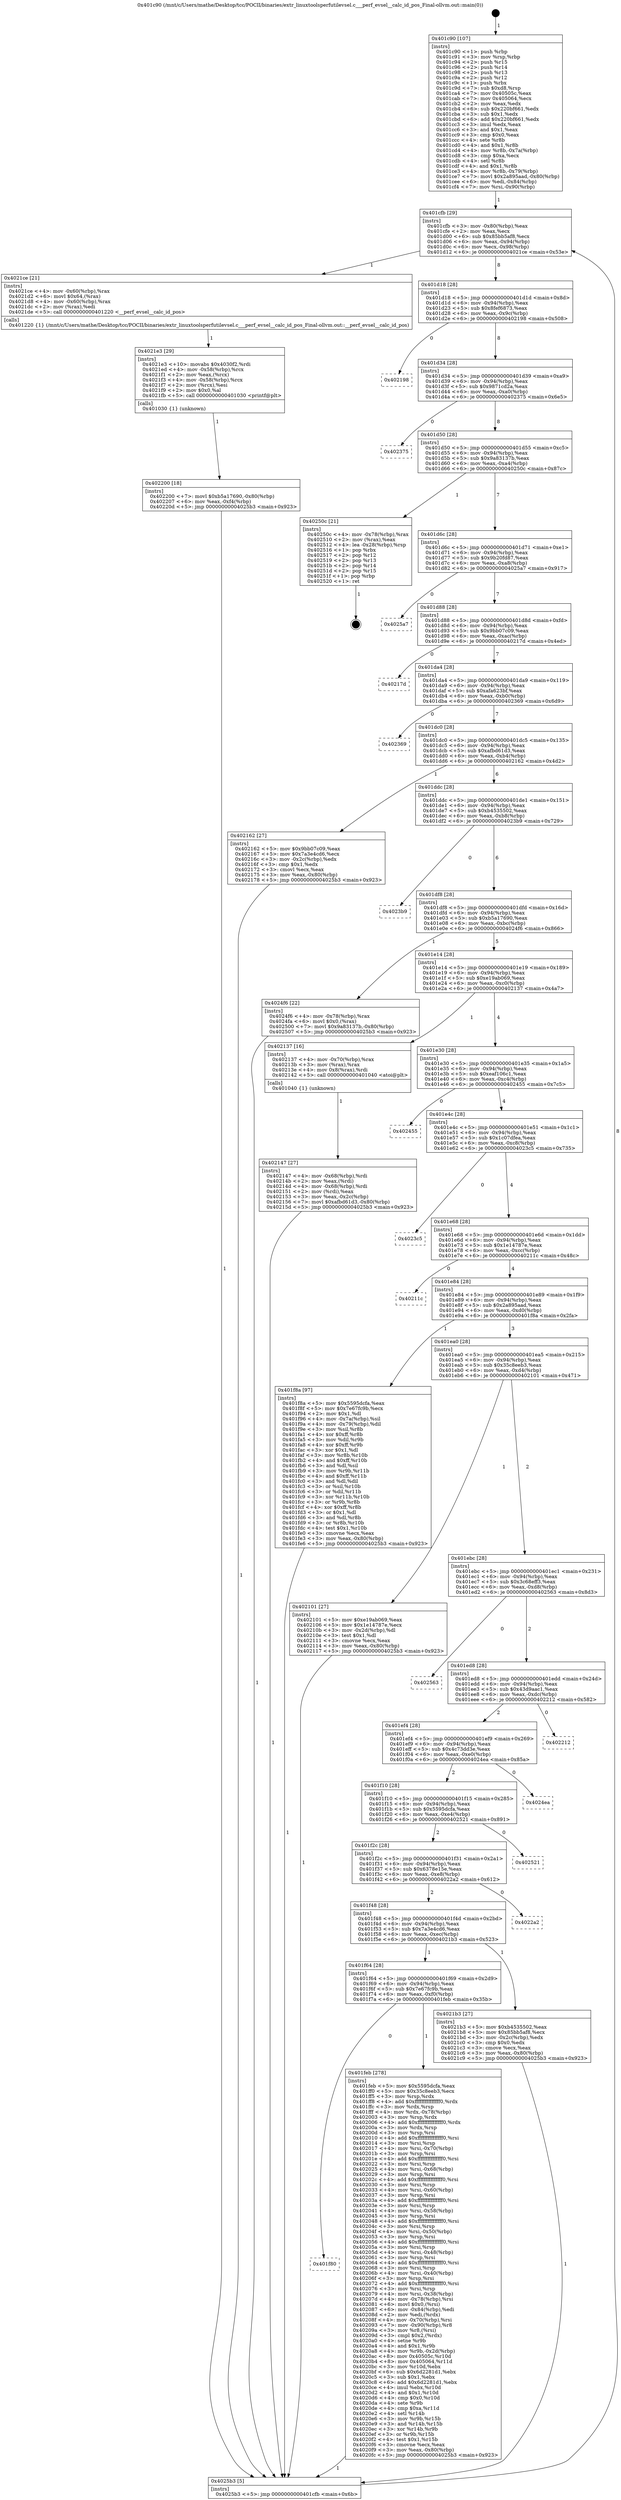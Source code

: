 digraph "0x401c90" {
  label = "0x401c90 (/mnt/c/Users/mathe/Desktop/tcc/POCII/binaries/extr_linuxtoolsperfutilevsel.c___perf_evsel__calc_id_pos_Final-ollvm.out::main(0))"
  labelloc = "t"
  node[shape=record]

  Entry [label="",width=0.3,height=0.3,shape=circle,fillcolor=black,style=filled]
  "0x401cfb" [label="{
     0x401cfb [29]\l
     | [instrs]\l
     &nbsp;&nbsp;0x401cfb \<+3\>: mov -0x80(%rbp),%eax\l
     &nbsp;&nbsp;0x401cfe \<+2\>: mov %eax,%ecx\l
     &nbsp;&nbsp;0x401d00 \<+6\>: sub $0x85bb5af8,%ecx\l
     &nbsp;&nbsp;0x401d06 \<+6\>: mov %eax,-0x94(%rbp)\l
     &nbsp;&nbsp;0x401d0c \<+6\>: mov %ecx,-0x98(%rbp)\l
     &nbsp;&nbsp;0x401d12 \<+6\>: je 00000000004021ce \<main+0x53e\>\l
  }"]
  "0x4021ce" [label="{
     0x4021ce [21]\l
     | [instrs]\l
     &nbsp;&nbsp;0x4021ce \<+4\>: mov -0x60(%rbp),%rax\l
     &nbsp;&nbsp;0x4021d2 \<+6\>: movl $0x64,(%rax)\l
     &nbsp;&nbsp;0x4021d8 \<+4\>: mov -0x60(%rbp),%rax\l
     &nbsp;&nbsp;0x4021dc \<+2\>: mov (%rax),%edi\l
     &nbsp;&nbsp;0x4021de \<+5\>: call 0000000000401220 \<__perf_evsel__calc_id_pos\>\l
     | [calls]\l
     &nbsp;&nbsp;0x401220 \{1\} (/mnt/c/Users/mathe/Desktop/tcc/POCII/binaries/extr_linuxtoolsperfutilevsel.c___perf_evsel__calc_id_pos_Final-ollvm.out::__perf_evsel__calc_id_pos)\l
  }"]
  "0x401d18" [label="{
     0x401d18 [28]\l
     | [instrs]\l
     &nbsp;&nbsp;0x401d18 \<+5\>: jmp 0000000000401d1d \<main+0x8d\>\l
     &nbsp;&nbsp;0x401d1d \<+6\>: mov -0x94(%rbp),%eax\l
     &nbsp;&nbsp;0x401d23 \<+5\>: sub $0x8fef6873,%eax\l
     &nbsp;&nbsp;0x401d28 \<+6\>: mov %eax,-0x9c(%rbp)\l
     &nbsp;&nbsp;0x401d2e \<+6\>: je 0000000000402198 \<main+0x508\>\l
  }"]
  Exit [label="",width=0.3,height=0.3,shape=circle,fillcolor=black,style=filled,peripheries=2]
  "0x402198" [label="{
     0x402198\l
  }", style=dashed]
  "0x401d34" [label="{
     0x401d34 [28]\l
     | [instrs]\l
     &nbsp;&nbsp;0x401d34 \<+5\>: jmp 0000000000401d39 \<main+0xa9\>\l
     &nbsp;&nbsp;0x401d39 \<+6\>: mov -0x94(%rbp),%eax\l
     &nbsp;&nbsp;0x401d3f \<+5\>: sub $0x9871cd2a,%eax\l
     &nbsp;&nbsp;0x401d44 \<+6\>: mov %eax,-0xa0(%rbp)\l
     &nbsp;&nbsp;0x401d4a \<+6\>: je 0000000000402375 \<main+0x6e5\>\l
  }"]
  "0x402200" [label="{
     0x402200 [18]\l
     | [instrs]\l
     &nbsp;&nbsp;0x402200 \<+7\>: movl $0xb5a17690,-0x80(%rbp)\l
     &nbsp;&nbsp;0x402207 \<+6\>: mov %eax,-0xf4(%rbp)\l
     &nbsp;&nbsp;0x40220d \<+5\>: jmp 00000000004025b3 \<main+0x923\>\l
  }"]
  "0x402375" [label="{
     0x402375\l
  }", style=dashed]
  "0x401d50" [label="{
     0x401d50 [28]\l
     | [instrs]\l
     &nbsp;&nbsp;0x401d50 \<+5\>: jmp 0000000000401d55 \<main+0xc5\>\l
     &nbsp;&nbsp;0x401d55 \<+6\>: mov -0x94(%rbp),%eax\l
     &nbsp;&nbsp;0x401d5b \<+5\>: sub $0x9a83137b,%eax\l
     &nbsp;&nbsp;0x401d60 \<+6\>: mov %eax,-0xa4(%rbp)\l
     &nbsp;&nbsp;0x401d66 \<+6\>: je 000000000040250c \<main+0x87c\>\l
  }"]
  "0x4021e3" [label="{
     0x4021e3 [29]\l
     | [instrs]\l
     &nbsp;&nbsp;0x4021e3 \<+10\>: movabs $0x4030f2,%rdi\l
     &nbsp;&nbsp;0x4021ed \<+4\>: mov -0x58(%rbp),%rcx\l
     &nbsp;&nbsp;0x4021f1 \<+2\>: mov %eax,(%rcx)\l
     &nbsp;&nbsp;0x4021f3 \<+4\>: mov -0x58(%rbp),%rcx\l
     &nbsp;&nbsp;0x4021f7 \<+2\>: mov (%rcx),%esi\l
     &nbsp;&nbsp;0x4021f9 \<+2\>: mov $0x0,%al\l
     &nbsp;&nbsp;0x4021fb \<+5\>: call 0000000000401030 \<printf@plt\>\l
     | [calls]\l
     &nbsp;&nbsp;0x401030 \{1\} (unknown)\l
  }"]
  "0x40250c" [label="{
     0x40250c [21]\l
     | [instrs]\l
     &nbsp;&nbsp;0x40250c \<+4\>: mov -0x78(%rbp),%rax\l
     &nbsp;&nbsp;0x402510 \<+2\>: mov (%rax),%eax\l
     &nbsp;&nbsp;0x402512 \<+4\>: lea -0x28(%rbp),%rsp\l
     &nbsp;&nbsp;0x402516 \<+1\>: pop %rbx\l
     &nbsp;&nbsp;0x402517 \<+2\>: pop %r12\l
     &nbsp;&nbsp;0x402519 \<+2\>: pop %r13\l
     &nbsp;&nbsp;0x40251b \<+2\>: pop %r14\l
     &nbsp;&nbsp;0x40251d \<+2\>: pop %r15\l
     &nbsp;&nbsp;0x40251f \<+1\>: pop %rbp\l
     &nbsp;&nbsp;0x402520 \<+1\>: ret\l
  }"]
  "0x401d6c" [label="{
     0x401d6c [28]\l
     | [instrs]\l
     &nbsp;&nbsp;0x401d6c \<+5\>: jmp 0000000000401d71 \<main+0xe1\>\l
     &nbsp;&nbsp;0x401d71 \<+6\>: mov -0x94(%rbp),%eax\l
     &nbsp;&nbsp;0x401d77 \<+5\>: sub $0x9b20fd87,%eax\l
     &nbsp;&nbsp;0x401d7c \<+6\>: mov %eax,-0xa8(%rbp)\l
     &nbsp;&nbsp;0x401d82 \<+6\>: je 00000000004025a7 \<main+0x917\>\l
  }"]
  "0x402147" [label="{
     0x402147 [27]\l
     | [instrs]\l
     &nbsp;&nbsp;0x402147 \<+4\>: mov -0x68(%rbp),%rdi\l
     &nbsp;&nbsp;0x40214b \<+2\>: mov %eax,(%rdi)\l
     &nbsp;&nbsp;0x40214d \<+4\>: mov -0x68(%rbp),%rdi\l
     &nbsp;&nbsp;0x402151 \<+2\>: mov (%rdi),%eax\l
     &nbsp;&nbsp;0x402153 \<+3\>: mov %eax,-0x2c(%rbp)\l
     &nbsp;&nbsp;0x402156 \<+7\>: movl $0xafbd61d3,-0x80(%rbp)\l
     &nbsp;&nbsp;0x40215d \<+5\>: jmp 00000000004025b3 \<main+0x923\>\l
  }"]
  "0x4025a7" [label="{
     0x4025a7\l
  }", style=dashed]
  "0x401d88" [label="{
     0x401d88 [28]\l
     | [instrs]\l
     &nbsp;&nbsp;0x401d88 \<+5\>: jmp 0000000000401d8d \<main+0xfd\>\l
     &nbsp;&nbsp;0x401d8d \<+6\>: mov -0x94(%rbp),%eax\l
     &nbsp;&nbsp;0x401d93 \<+5\>: sub $0x9bb07c09,%eax\l
     &nbsp;&nbsp;0x401d98 \<+6\>: mov %eax,-0xac(%rbp)\l
     &nbsp;&nbsp;0x401d9e \<+6\>: je 000000000040217d \<main+0x4ed\>\l
  }"]
  "0x401f80" [label="{
     0x401f80\l
  }", style=dashed]
  "0x40217d" [label="{
     0x40217d\l
  }", style=dashed]
  "0x401da4" [label="{
     0x401da4 [28]\l
     | [instrs]\l
     &nbsp;&nbsp;0x401da4 \<+5\>: jmp 0000000000401da9 \<main+0x119\>\l
     &nbsp;&nbsp;0x401da9 \<+6\>: mov -0x94(%rbp),%eax\l
     &nbsp;&nbsp;0x401daf \<+5\>: sub $0xafa623bf,%eax\l
     &nbsp;&nbsp;0x401db4 \<+6\>: mov %eax,-0xb0(%rbp)\l
     &nbsp;&nbsp;0x401dba \<+6\>: je 0000000000402369 \<main+0x6d9\>\l
  }"]
  "0x401feb" [label="{
     0x401feb [278]\l
     | [instrs]\l
     &nbsp;&nbsp;0x401feb \<+5\>: mov $0x5595dcfa,%eax\l
     &nbsp;&nbsp;0x401ff0 \<+5\>: mov $0x35c8eeb3,%ecx\l
     &nbsp;&nbsp;0x401ff5 \<+3\>: mov %rsp,%rdx\l
     &nbsp;&nbsp;0x401ff8 \<+4\>: add $0xfffffffffffffff0,%rdx\l
     &nbsp;&nbsp;0x401ffc \<+3\>: mov %rdx,%rsp\l
     &nbsp;&nbsp;0x401fff \<+4\>: mov %rdx,-0x78(%rbp)\l
     &nbsp;&nbsp;0x402003 \<+3\>: mov %rsp,%rdx\l
     &nbsp;&nbsp;0x402006 \<+4\>: add $0xfffffffffffffff0,%rdx\l
     &nbsp;&nbsp;0x40200a \<+3\>: mov %rdx,%rsp\l
     &nbsp;&nbsp;0x40200d \<+3\>: mov %rsp,%rsi\l
     &nbsp;&nbsp;0x402010 \<+4\>: add $0xfffffffffffffff0,%rsi\l
     &nbsp;&nbsp;0x402014 \<+3\>: mov %rsi,%rsp\l
     &nbsp;&nbsp;0x402017 \<+4\>: mov %rsi,-0x70(%rbp)\l
     &nbsp;&nbsp;0x40201b \<+3\>: mov %rsp,%rsi\l
     &nbsp;&nbsp;0x40201e \<+4\>: add $0xfffffffffffffff0,%rsi\l
     &nbsp;&nbsp;0x402022 \<+3\>: mov %rsi,%rsp\l
     &nbsp;&nbsp;0x402025 \<+4\>: mov %rsi,-0x68(%rbp)\l
     &nbsp;&nbsp;0x402029 \<+3\>: mov %rsp,%rsi\l
     &nbsp;&nbsp;0x40202c \<+4\>: add $0xfffffffffffffff0,%rsi\l
     &nbsp;&nbsp;0x402030 \<+3\>: mov %rsi,%rsp\l
     &nbsp;&nbsp;0x402033 \<+4\>: mov %rsi,-0x60(%rbp)\l
     &nbsp;&nbsp;0x402037 \<+3\>: mov %rsp,%rsi\l
     &nbsp;&nbsp;0x40203a \<+4\>: add $0xfffffffffffffff0,%rsi\l
     &nbsp;&nbsp;0x40203e \<+3\>: mov %rsi,%rsp\l
     &nbsp;&nbsp;0x402041 \<+4\>: mov %rsi,-0x58(%rbp)\l
     &nbsp;&nbsp;0x402045 \<+3\>: mov %rsp,%rsi\l
     &nbsp;&nbsp;0x402048 \<+4\>: add $0xfffffffffffffff0,%rsi\l
     &nbsp;&nbsp;0x40204c \<+3\>: mov %rsi,%rsp\l
     &nbsp;&nbsp;0x40204f \<+4\>: mov %rsi,-0x50(%rbp)\l
     &nbsp;&nbsp;0x402053 \<+3\>: mov %rsp,%rsi\l
     &nbsp;&nbsp;0x402056 \<+4\>: add $0xfffffffffffffff0,%rsi\l
     &nbsp;&nbsp;0x40205a \<+3\>: mov %rsi,%rsp\l
     &nbsp;&nbsp;0x40205d \<+4\>: mov %rsi,-0x48(%rbp)\l
     &nbsp;&nbsp;0x402061 \<+3\>: mov %rsp,%rsi\l
     &nbsp;&nbsp;0x402064 \<+4\>: add $0xfffffffffffffff0,%rsi\l
     &nbsp;&nbsp;0x402068 \<+3\>: mov %rsi,%rsp\l
     &nbsp;&nbsp;0x40206b \<+4\>: mov %rsi,-0x40(%rbp)\l
     &nbsp;&nbsp;0x40206f \<+3\>: mov %rsp,%rsi\l
     &nbsp;&nbsp;0x402072 \<+4\>: add $0xfffffffffffffff0,%rsi\l
     &nbsp;&nbsp;0x402076 \<+3\>: mov %rsi,%rsp\l
     &nbsp;&nbsp;0x402079 \<+4\>: mov %rsi,-0x38(%rbp)\l
     &nbsp;&nbsp;0x40207d \<+4\>: mov -0x78(%rbp),%rsi\l
     &nbsp;&nbsp;0x402081 \<+6\>: movl $0x0,(%rsi)\l
     &nbsp;&nbsp;0x402087 \<+6\>: mov -0x84(%rbp),%edi\l
     &nbsp;&nbsp;0x40208d \<+2\>: mov %edi,(%rdx)\l
     &nbsp;&nbsp;0x40208f \<+4\>: mov -0x70(%rbp),%rsi\l
     &nbsp;&nbsp;0x402093 \<+7\>: mov -0x90(%rbp),%r8\l
     &nbsp;&nbsp;0x40209a \<+3\>: mov %r8,(%rsi)\l
     &nbsp;&nbsp;0x40209d \<+3\>: cmpl $0x2,(%rdx)\l
     &nbsp;&nbsp;0x4020a0 \<+4\>: setne %r9b\l
     &nbsp;&nbsp;0x4020a4 \<+4\>: and $0x1,%r9b\l
     &nbsp;&nbsp;0x4020a8 \<+4\>: mov %r9b,-0x2d(%rbp)\l
     &nbsp;&nbsp;0x4020ac \<+8\>: mov 0x40505c,%r10d\l
     &nbsp;&nbsp;0x4020b4 \<+8\>: mov 0x405064,%r11d\l
     &nbsp;&nbsp;0x4020bc \<+3\>: mov %r10d,%ebx\l
     &nbsp;&nbsp;0x4020bf \<+6\>: sub $0x6d2281d1,%ebx\l
     &nbsp;&nbsp;0x4020c5 \<+3\>: sub $0x1,%ebx\l
     &nbsp;&nbsp;0x4020c8 \<+6\>: add $0x6d2281d1,%ebx\l
     &nbsp;&nbsp;0x4020ce \<+4\>: imul %ebx,%r10d\l
     &nbsp;&nbsp;0x4020d2 \<+4\>: and $0x1,%r10d\l
     &nbsp;&nbsp;0x4020d6 \<+4\>: cmp $0x0,%r10d\l
     &nbsp;&nbsp;0x4020da \<+4\>: sete %r9b\l
     &nbsp;&nbsp;0x4020de \<+4\>: cmp $0xa,%r11d\l
     &nbsp;&nbsp;0x4020e2 \<+4\>: setl %r14b\l
     &nbsp;&nbsp;0x4020e6 \<+3\>: mov %r9b,%r15b\l
     &nbsp;&nbsp;0x4020e9 \<+3\>: and %r14b,%r15b\l
     &nbsp;&nbsp;0x4020ec \<+3\>: xor %r14b,%r9b\l
     &nbsp;&nbsp;0x4020ef \<+3\>: or %r9b,%r15b\l
     &nbsp;&nbsp;0x4020f2 \<+4\>: test $0x1,%r15b\l
     &nbsp;&nbsp;0x4020f6 \<+3\>: cmovne %ecx,%eax\l
     &nbsp;&nbsp;0x4020f9 \<+3\>: mov %eax,-0x80(%rbp)\l
     &nbsp;&nbsp;0x4020fc \<+5\>: jmp 00000000004025b3 \<main+0x923\>\l
  }"]
  "0x402369" [label="{
     0x402369\l
  }", style=dashed]
  "0x401dc0" [label="{
     0x401dc0 [28]\l
     | [instrs]\l
     &nbsp;&nbsp;0x401dc0 \<+5\>: jmp 0000000000401dc5 \<main+0x135\>\l
     &nbsp;&nbsp;0x401dc5 \<+6\>: mov -0x94(%rbp),%eax\l
     &nbsp;&nbsp;0x401dcb \<+5\>: sub $0xafbd61d3,%eax\l
     &nbsp;&nbsp;0x401dd0 \<+6\>: mov %eax,-0xb4(%rbp)\l
     &nbsp;&nbsp;0x401dd6 \<+6\>: je 0000000000402162 \<main+0x4d2\>\l
  }"]
  "0x401f64" [label="{
     0x401f64 [28]\l
     | [instrs]\l
     &nbsp;&nbsp;0x401f64 \<+5\>: jmp 0000000000401f69 \<main+0x2d9\>\l
     &nbsp;&nbsp;0x401f69 \<+6\>: mov -0x94(%rbp),%eax\l
     &nbsp;&nbsp;0x401f6f \<+5\>: sub $0x7e67fc9b,%eax\l
     &nbsp;&nbsp;0x401f74 \<+6\>: mov %eax,-0xf0(%rbp)\l
     &nbsp;&nbsp;0x401f7a \<+6\>: je 0000000000401feb \<main+0x35b\>\l
  }"]
  "0x402162" [label="{
     0x402162 [27]\l
     | [instrs]\l
     &nbsp;&nbsp;0x402162 \<+5\>: mov $0x9bb07c09,%eax\l
     &nbsp;&nbsp;0x402167 \<+5\>: mov $0x7a3e4cd6,%ecx\l
     &nbsp;&nbsp;0x40216c \<+3\>: mov -0x2c(%rbp),%edx\l
     &nbsp;&nbsp;0x40216f \<+3\>: cmp $0x1,%edx\l
     &nbsp;&nbsp;0x402172 \<+3\>: cmovl %ecx,%eax\l
     &nbsp;&nbsp;0x402175 \<+3\>: mov %eax,-0x80(%rbp)\l
     &nbsp;&nbsp;0x402178 \<+5\>: jmp 00000000004025b3 \<main+0x923\>\l
  }"]
  "0x401ddc" [label="{
     0x401ddc [28]\l
     | [instrs]\l
     &nbsp;&nbsp;0x401ddc \<+5\>: jmp 0000000000401de1 \<main+0x151\>\l
     &nbsp;&nbsp;0x401de1 \<+6\>: mov -0x94(%rbp),%eax\l
     &nbsp;&nbsp;0x401de7 \<+5\>: sub $0xb4535502,%eax\l
     &nbsp;&nbsp;0x401dec \<+6\>: mov %eax,-0xb8(%rbp)\l
     &nbsp;&nbsp;0x401df2 \<+6\>: je 00000000004023b9 \<main+0x729\>\l
  }"]
  "0x4021b3" [label="{
     0x4021b3 [27]\l
     | [instrs]\l
     &nbsp;&nbsp;0x4021b3 \<+5\>: mov $0xb4535502,%eax\l
     &nbsp;&nbsp;0x4021b8 \<+5\>: mov $0x85bb5af8,%ecx\l
     &nbsp;&nbsp;0x4021bd \<+3\>: mov -0x2c(%rbp),%edx\l
     &nbsp;&nbsp;0x4021c0 \<+3\>: cmp $0x0,%edx\l
     &nbsp;&nbsp;0x4021c3 \<+3\>: cmove %ecx,%eax\l
     &nbsp;&nbsp;0x4021c6 \<+3\>: mov %eax,-0x80(%rbp)\l
     &nbsp;&nbsp;0x4021c9 \<+5\>: jmp 00000000004025b3 \<main+0x923\>\l
  }"]
  "0x4023b9" [label="{
     0x4023b9\l
  }", style=dashed]
  "0x401df8" [label="{
     0x401df8 [28]\l
     | [instrs]\l
     &nbsp;&nbsp;0x401df8 \<+5\>: jmp 0000000000401dfd \<main+0x16d\>\l
     &nbsp;&nbsp;0x401dfd \<+6\>: mov -0x94(%rbp),%eax\l
     &nbsp;&nbsp;0x401e03 \<+5\>: sub $0xb5a17690,%eax\l
     &nbsp;&nbsp;0x401e08 \<+6\>: mov %eax,-0xbc(%rbp)\l
     &nbsp;&nbsp;0x401e0e \<+6\>: je 00000000004024f6 \<main+0x866\>\l
  }"]
  "0x401f48" [label="{
     0x401f48 [28]\l
     | [instrs]\l
     &nbsp;&nbsp;0x401f48 \<+5\>: jmp 0000000000401f4d \<main+0x2bd\>\l
     &nbsp;&nbsp;0x401f4d \<+6\>: mov -0x94(%rbp),%eax\l
     &nbsp;&nbsp;0x401f53 \<+5\>: sub $0x7a3e4cd6,%eax\l
     &nbsp;&nbsp;0x401f58 \<+6\>: mov %eax,-0xec(%rbp)\l
     &nbsp;&nbsp;0x401f5e \<+6\>: je 00000000004021b3 \<main+0x523\>\l
  }"]
  "0x4024f6" [label="{
     0x4024f6 [22]\l
     | [instrs]\l
     &nbsp;&nbsp;0x4024f6 \<+4\>: mov -0x78(%rbp),%rax\l
     &nbsp;&nbsp;0x4024fa \<+6\>: movl $0x0,(%rax)\l
     &nbsp;&nbsp;0x402500 \<+7\>: movl $0x9a83137b,-0x80(%rbp)\l
     &nbsp;&nbsp;0x402507 \<+5\>: jmp 00000000004025b3 \<main+0x923\>\l
  }"]
  "0x401e14" [label="{
     0x401e14 [28]\l
     | [instrs]\l
     &nbsp;&nbsp;0x401e14 \<+5\>: jmp 0000000000401e19 \<main+0x189\>\l
     &nbsp;&nbsp;0x401e19 \<+6\>: mov -0x94(%rbp),%eax\l
     &nbsp;&nbsp;0x401e1f \<+5\>: sub $0xe19ab069,%eax\l
     &nbsp;&nbsp;0x401e24 \<+6\>: mov %eax,-0xc0(%rbp)\l
     &nbsp;&nbsp;0x401e2a \<+6\>: je 0000000000402137 \<main+0x4a7\>\l
  }"]
  "0x4022a2" [label="{
     0x4022a2\l
  }", style=dashed]
  "0x402137" [label="{
     0x402137 [16]\l
     | [instrs]\l
     &nbsp;&nbsp;0x402137 \<+4\>: mov -0x70(%rbp),%rax\l
     &nbsp;&nbsp;0x40213b \<+3\>: mov (%rax),%rax\l
     &nbsp;&nbsp;0x40213e \<+4\>: mov 0x8(%rax),%rdi\l
     &nbsp;&nbsp;0x402142 \<+5\>: call 0000000000401040 \<atoi@plt\>\l
     | [calls]\l
     &nbsp;&nbsp;0x401040 \{1\} (unknown)\l
  }"]
  "0x401e30" [label="{
     0x401e30 [28]\l
     | [instrs]\l
     &nbsp;&nbsp;0x401e30 \<+5\>: jmp 0000000000401e35 \<main+0x1a5\>\l
     &nbsp;&nbsp;0x401e35 \<+6\>: mov -0x94(%rbp),%eax\l
     &nbsp;&nbsp;0x401e3b \<+5\>: sub $0xeaf106c1,%eax\l
     &nbsp;&nbsp;0x401e40 \<+6\>: mov %eax,-0xc4(%rbp)\l
     &nbsp;&nbsp;0x401e46 \<+6\>: je 0000000000402455 \<main+0x7c5\>\l
  }"]
  "0x401f2c" [label="{
     0x401f2c [28]\l
     | [instrs]\l
     &nbsp;&nbsp;0x401f2c \<+5\>: jmp 0000000000401f31 \<main+0x2a1\>\l
     &nbsp;&nbsp;0x401f31 \<+6\>: mov -0x94(%rbp),%eax\l
     &nbsp;&nbsp;0x401f37 \<+5\>: sub $0x6378e15e,%eax\l
     &nbsp;&nbsp;0x401f3c \<+6\>: mov %eax,-0xe8(%rbp)\l
     &nbsp;&nbsp;0x401f42 \<+6\>: je 00000000004022a2 \<main+0x612\>\l
  }"]
  "0x402455" [label="{
     0x402455\l
  }", style=dashed]
  "0x401e4c" [label="{
     0x401e4c [28]\l
     | [instrs]\l
     &nbsp;&nbsp;0x401e4c \<+5\>: jmp 0000000000401e51 \<main+0x1c1\>\l
     &nbsp;&nbsp;0x401e51 \<+6\>: mov -0x94(%rbp),%eax\l
     &nbsp;&nbsp;0x401e57 \<+5\>: sub $0x1c07dfea,%eax\l
     &nbsp;&nbsp;0x401e5c \<+6\>: mov %eax,-0xc8(%rbp)\l
     &nbsp;&nbsp;0x401e62 \<+6\>: je 00000000004023c5 \<main+0x735\>\l
  }"]
  "0x402521" [label="{
     0x402521\l
  }", style=dashed]
  "0x4023c5" [label="{
     0x4023c5\l
  }", style=dashed]
  "0x401e68" [label="{
     0x401e68 [28]\l
     | [instrs]\l
     &nbsp;&nbsp;0x401e68 \<+5\>: jmp 0000000000401e6d \<main+0x1dd\>\l
     &nbsp;&nbsp;0x401e6d \<+6\>: mov -0x94(%rbp),%eax\l
     &nbsp;&nbsp;0x401e73 \<+5\>: sub $0x1e14787e,%eax\l
     &nbsp;&nbsp;0x401e78 \<+6\>: mov %eax,-0xcc(%rbp)\l
     &nbsp;&nbsp;0x401e7e \<+6\>: je 000000000040211c \<main+0x48c\>\l
  }"]
  "0x401f10" [label="{
     0x401f10 [28]\l
     | [instrs]\l
     &nbsp;&nbsp;0x401f10 \<+5\>: jmp 0000000000401f15 \<main+0x285\>\l
     &nbsp;&nbsp;0x401f15 \<+6\>: mov -0x94(%rbp),%eax\l
     &nbsp;&nbsp;0x401f1b \<+5\>: sub $0x5595dcfa,%eax\l
     &nbsp;&nbsp;0x401f20 \<+6\>: mov %eax,-0xe4(%rbp)\l
     &nbsp;&nbsp;0x401f26 \<+6\>: je 0000000000402521 \<main+0x891\>\l
  }"]
  "0x40211c" [label="{
     0x40211c\l
  }", style=dashed]
  "0x401e84" [label="{
     0x401e84 [28]\l
     | [instrs]\l
     &nbsp;&nbsp;0x401e84 \<+5\>: jmp 0000000000401e89 \<main+0x1f9\>\l
     &nbsp;&nbsp;0x401e89 \<+6\>: mov -0x94(%rbp),%eax\l
     &nbsp;&nbsp;0x401e8f \<+5\>: sub $0x2a895aad,%eax\l
     &nbsp;&nbsp;0x401e94 \<+6\>: mov %eax,-0xd0(%rbp)\l
     &nbsp;&nbsp;0x401e9a \<+6\>: je 0000000000401f8a \<main+0x2fa\>\l
  }"]
  "0x4024ea" [label="{
     0x4024ea\l
  }", style=dashed]
  "0x401f8a" [label="{
     0x401f8a [97]\l
     | [instrs]\l
     &nbsp;&nbsp;0x401f8a \<+5\>: mov $0x5595dcfa,%eax\l
     &nbsp;&nbsp;0x401f8f \<+5\>: mov $0x7e67fc9b,%ecx\l
     &nbsp;&nbsp;0x401f94 \<+2\>: mov $0x1,%dl\l
     &nbsp;&nbsp;0x401f96 \<+4\>: mov -0x7a(%rbp),%sil\l
     &nbsp;&nbsp;0x401f9a \<+4\>: mov -0x79(%rbp),%dil\l
     &nbsp;&nbsp;0x401f9e \<+3\>: mov %sil,%r8b\l
     &nbsp;&nbsp;0x401fa1 \<+4\>: xor $0xff,%r8b\l
     &nbsp;&nbsp;0x401fa5 \<+3\>: mov %dil,%r9b\l
     &nbsp;&nbsp;0x401fa8 \<+4\>: xor $0xff,%r9b\l
     &nbsp;&nbsp;0x401fac \<+3\>: xor $0x1,%dl\l
     &nbsp;&nbsp;0x401faf \<+3\>: mov %r8b,%r10b\l
     &nbsp;&nbsp;0x401fb2 \<+4\>: and $0xff,%r10b\l
     &nbsp;&nbsp;0x401fb6 \<+3\>: and %dl,%sil\l
     &nbsp;&nbsp;0x401fb9 \<+3\>: mov %r9b,%r11b\l
     &nbsp;&nbsp;0x401fbc \<+4\>: and $0xff,%r11b\l
     &nbsp;&nbsp;0x401fc0 \<+3\>: and %dl,%dil\l
     &nbsp;&nbsp;0x401fc3 \<+3\>: or %sil,%r10b\l
     &nbsp;&nbsp;0x401fc6 \<+3\>: or %dil,%r11b\l
     &nbsp;&nbsp;0x401fc9 \<+3\>: xor %r11b,%r10b\l
     &nbsp;&nbsp;0x401fcc \<+3\>: or %r9b,%r8b\l
     &nbsp;&nbsp;0x401fcf \<+4\>: xor $0xff,%r8b\l
     &nbsp;&nbsp;0x401fd3 \<+3\>: or $0x1,%dl\l
     &nbsp;&nbsp;0x401fd6 \<+3\>: and %dl,%r8b\l
     &nbsp;&nbsp;0x401fd9 \<+3\>: or %r8b,%r10b\l
     &nbsp;&nbsp;0x401fdc \<+4\>: test $0x1,%r10b\l
     &nbsp;&nbsp;0x401fe0 \<+3\>: cmovne %ecx,%eax\l
     &nbsp;&nbsp;0x401fe3 \<+3\>: mov %eax,-0x80(%rbp)\l
     &nbsp;&nbsp;0x401fe6 \<+5\>: jmp 00000000004025b3 \<main+0x923\>\l
  }"]
  "0x401ea0" [label="{
     0x401ea0 [28]\l
     | [instrs]\l
     &nbsp;&nbsp;0x401ea0 \<+5\>: jmp 0000000000401ea5 \<main+0x215\>\l
     &nbsp;&nbsp;0x401ea5 \<+6\>: mov -0x94(%rbp),%eax\l
     &nbsp;&nbsp;0x401eab \<+5\>: sub $0x35c8eeb3,%eax\l
     &nbsp;&nbsp;0x401eb0 \<+6\>: mov %eax,-0xd4(%rbp)\l
     &nbsp;&nbsp;0x401eb6 \<+6\>: je 0000000000402101 \<main+0x471\>\l
  }"]
  "0x4025b3" [label="{
     0x4025b3 [5]\l
     | [instrs]\l
     &nbsp;&nbsp;0x4025b3 \<+5\>: jmp 0000000000401cfb \<main+0x6b\>\l
  }"]
  "0x401c90" [label="{
     0x401c90 [107]\l
     | [instrs]\l
     &nbsp;&nbsp;0x401c90 \<+1\>: push %rbp\l
     &nbsp;&nbsp;0x401c91 \<+3\>: mov %rsp,%rbp\l
     &nbsp;&nbsp;0x401c94 \<+2\>: push %r15\l
     &nbsp;&nbsp;0x401c96 \<+2\>: push %r14\l
     &nbsp;&nbsp;0x401c98 \<+2\>: push %r13\l
     &nbsp;&nbsp;0x401c9a \<+2\>: push %r12\l
     &nbsp;&nbsp;0x401c9c \<+1\>: push %rbx\l
     &nbsp;&nbsp;0x401c9d \<+7\>: sub $0xd8,%rsp\l
     &nbsp;&nbsp;0x401ca4 \<+7\>: mov 0x40505c,%eax\l
     &nbsp;&nbsp;0x401cab \<+7\>: mov 0x405064,%ecx\l
     &nbsp;&nbsp;0x401cb2 \<+2\>: mov %eax,%edx\l
     &nbsp;&nbsp;0x401cb4 \<+6\>: sub $0x220bf661,%edx\l
     &nbsp;&nbsp;0x401cba \<+3\>: sub $0x1,%edx\l
     &nbsp;&nbsp;0x401cbd \<+6\>: add $0x220bf661,%edx\l
     &nbsp;&nbsp;0x401cc3 \<+3\>: imul %edx,%eax\l
     &nbsp;&nbsp;0x401cc6 \<+3\>: and $0x1,%eax\l
     &nbsp;&nbsp;0x401cc9 \<+3\>: cmp $0x0,%eax\l
     &nbsp;&nbsp;0x401ccc \<+4\>: sete %r8b\l
     &nbsp;&nbsp;0x401cd0 \<+4\>: and $0x1,%r8b\l
     &nbsp;&nbsp;0x401cd4 \<+4\>: mov %r8b,-0x7a(%rbp)\l
     &nbsp;&nbsp;0x401cd8 \<+3\>: cmp $0xa,%ecx\l
     &nbsp;&nbsp;0x401cdb \<+4\>: setl %r8b\l
     &nbsp;&nbsp;0x401cdf \<+4\>: and $0x1,%r8b\l
     &nbsp;&nbsp;0x401ce3 \<+4\>: mov %r8b,-0x79(%rbp)\l
     &nbsp;&nbsp;0x401ce7 \<+7\>: movl $0x2a895aad,-0x80(%rbp)\l
     &nbsp;&nbsp;0x401cee \<+6\>: mov %edi,-0x84(%rbp)\l
     &nbsp;&nbsp;0x401cf4 \<+7\>: mov %rsi,-0x90(%rbp)\l
  }"]
  "0x401ef4" [label="{
     0x401ef4 [28]\l
     | [instrs]\l
     &nbsp;&nbsp;0x401ef4 \<+5\>: jmp 0000000000401ef9 \<main+0x269\>\l
     &nbsp;&nbsp;0x401ef9 \<+6\>: mov -0x94(%rbp),%eax\l
     &nbsp;&nbsp;0x401eff \<+5\>: sub $0x4c73dd3e,%eax\l
     &nbsp;&nbsp;0x401f04 \<+6\>: mov %eax,-0xe0(%rbp)\l
     &nbsp;&nbsp;0x401f0a \<+6\>: je 00000000004024ea \<main+0x85a\>\l
  }"]
  "0x402101" [label="{
     0x402101 [27]\l
     | [instrs]\l
     &nbsp;&nbsp;0x402101 \<+5\>: mov $0xe19ab069,%eax\l
     &nbsp;&nbsp;0x402106 \<+5\>: mov $0x1e14787e,%ecx\l
     &nbsp;&nbsp;0x40210b \<+3\>: mov -0x2d(%rbp),%dl\l
     &nbsp;&nbsp;0x40210e \<+3\>: test $0x1,%dl\l
     &nbsp;&nbsp;0x402111 \<+3\>: cmovne %ecx,%eax\l
     &nbsp;&nbsp;0x402114 \<+3\>: mov %eax,-0x80(%rbp)\l
     &nbsp;&nbsp;0x402117 \<+5\>: jmp 00000000004025b3 \<main+0x923\>\l
  }"]
  "0x401ebc" [label="{
     0x401ebc [28]\l
     | [instrs]\l
     &nbsp;&nbsp;0x401ebc \<+5\>: jmp 0000000000401ec1 \<main+0x231\>\l
     &nbsp;&nbsp;0x401ec1 \<+6\>: mov -0x94(%rbp),%eax\l
     &nbsp;&nbsp;0x401ec7 \<+5\>: sub $0x3c68eff3,%eax\l
     &nbsp;&nbsp;0x401ecc \<+6\>: mov %eax,-0xd8(%rbp)\l
     &nbsp;&nbsp;0x401ed2 \<+6\>: je 0000000000402563 \<main+0x8d3\>\l
  }"]
  "0x402212" [label="{
     0x402212\l
  }", style=dashed]
  "0x402563" [label="{
     0x402563\l
  }", style=dashed]
  "0x401ed8" [label="{
     0x401ed8 [28]\l
     | [instrs]\l
     &nbsp;&nbsp;0x401ed8 \<+5\>: jmp 0000000000401edd \<main+0x24d\>\l
     &nbsp;&nbsp;0x401edd \<+6\>: mov -0x94(%rbp),%eax\l
     &nbsp;&nbsp;0x401ee3 \<+5\>: sub $0x43d9aac1,%eax\l
     &nbsp;&nbsp;0x401ee8 \<+6\>: mov %eax,-0xdc(%rbp)\l
     &nbsp;&nbsp;0x401eee \<+6\>: je 0000000000402212 \<main+0x582\>\l
  }"]
  Entry -> "0x401c90" [label=" 1"]
  "0x401cfb" -> "0x4021ce" [label=" 1"]
  "0x401cfb" -> "0x401d18" [label=" 8"]
  "0x40250c" -> Exit [label=" 1"]
  "0x401d18" -> "0x402198" [label=" 0"]
  "0x401d18" -> "0x401d34" [label=" 8"]
  "0x4024f6" -> "0x4025b3" [label=" 1"]
  "0x401d34" -> "0x402375" [label=" 0"]
  "0x401d34" -> "0x401d50" [label=" 8"]
  "0x402200" -> "0x4025b3" [label=" 1"]
  "0x401d50" -> "0x40250c" [label=" 1"]
  "0x401d50" -> "0x401d6c" [label=" 7"]
  "0x4021e3" -> "0x402200" [label=" 1"]
  "0x401d6c" -> "0x4025a7" [label=" 0"]
  "0x401d6c" -> "0x401d88" [label=" 7"]
  "0x4021ce" -> "0x4021e3" [label=" 1"]
  "0x401d88" -> "0x40217d" [label=" 0"]
  "0x401d88" -> "0x401da4" [label=" 7"]
  "0x402162" -> "0x4025b3" [label=" 1"]
  "0x401da4" -> "0x402369" [label=" 0"]
  "0x401da4" -> "0x401dc0" [label=" 7"]
  "0x402147" -> "0x4025b3" [label=" 1"]
  "0x401dc0" -> "0x402162" [label=" 1"]
  "0x401dc0" -> "0x401ddc" [label=" 6"]
  "0x402101" -> "0x4025b3" [label=" 1"]
  "0x401ddc" -> "0x4023b9" [label=" 0"]
  "0x401ddc" -> "0x401df8" [label=" 6"]
  "0x401feb" -> "0x4025b3" [label=" 1"]
  "0x401df8" -> "0x4024f6" [label=" 1"]
  "0x401df8" -> "0x401e14" [label=" 5"]
  "0x401f64" -> "0x401f80" [label=" 0"]
  "0x401e14" -> "0x402137" [label=" 1"]
  "0x401e14" -> "0x401e30" [label=" 4"]
  "0x401f64" -> "0x401feb" [label=" 1"]
  "0x401e30" -> "0x402455" [label=" 0"]
  "0x401e30" -> "0x401e4c" [label=" 4"]
  "0x401f48" -> "0x401f64" [label=" 1"]
  "0x401e4c" -> "0x4023c5" [label=" 0"]
  "0x401e4c" -> "0x401e68" [label=" 4"]
  "0x401f48" -> "0x4021b3" [label=" 1"]
  "0x401e68" -> "0x40211c" [label=" 0"]
  "0x401e68" -> "0x401e84" [label=" 4"]
  "0x401f2c" -> "0x401f48" [label=" 2"]
  "0x401e84" -> "0x401f8a" [label=" 1"]
  "0x401e84" -> "0x401ea0" [label=" 3"]
  "0x401f8a" -> "0x4025b3" [label=" 1"]
  "0x401c90" -> "0x401cfb" [label=" 1"]
  "0x4025b3" -> "0x401cfb" [label=" 8"]
  "0x401f2c" -> "0x4022a2" [label=" 0"]
  "0x401ea0" -> "0x402101" [label=" 1"]
  "0x401ea0" -> "0x401ebc" [label=" 2"]
  "0x401f10" -> "0x401f2c" [label=" 2"]
  "0x401ebc" -> "0x402563" [label=" 0"]
  "0x401ebc" -> "0x401ed8" [label=" 2"]
  "0x401f10" -> "0x402521" [label=" 0"]
  "0x401ed8" -> "0x402212" [label=" 0"]
  "0x401ed8" -> "0x401ef4" [label=" 2"]
  "0x402137" -> "0x402147" [label=" 1"]
  "0x401ef4" -> "0x4024ea" [label=" 0"]
  "0x401ef4" -> "0x401f10" [label=" 2"]
  "0x4021b3" -> "0x4025b3" [label=" 1"]
}
